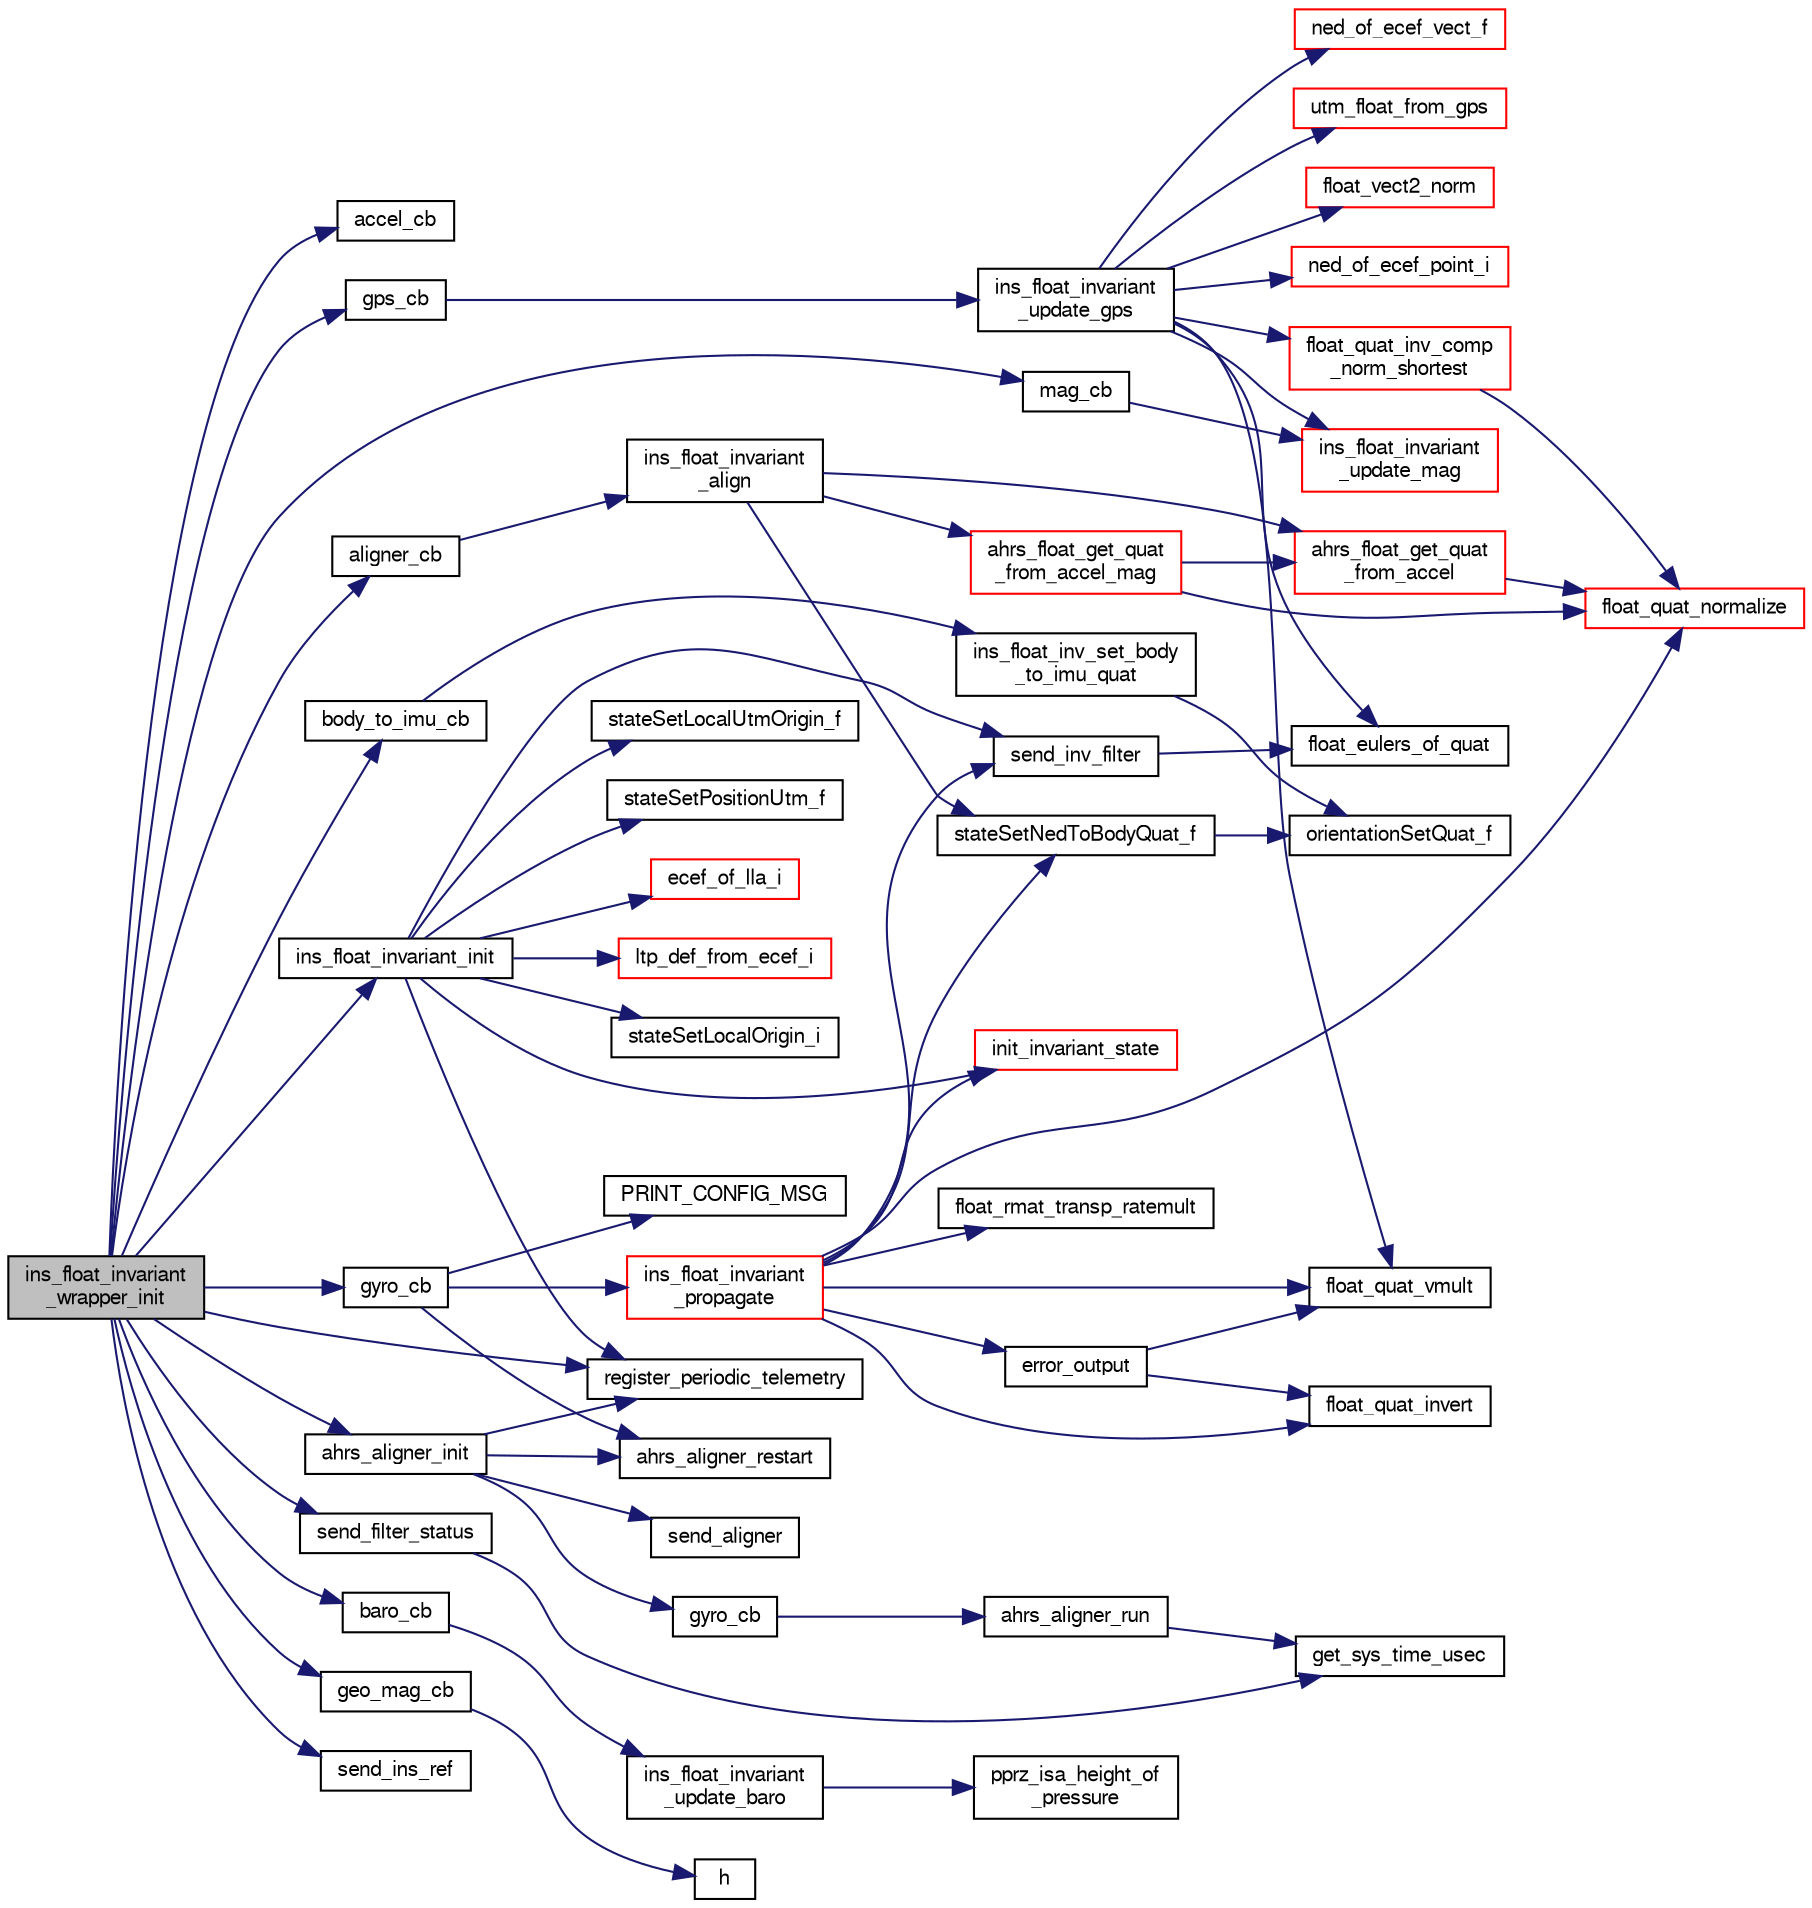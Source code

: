 digraph "ins_float_invariant_wrapper_init"
{
  edge [fontname="FreeSans",fontsize="10",labelfontname="FreeSans",labelfontsize="10"];
  node [fontname="FreeSans",fontsize="10",shape=record];
  rankdir="LR";
  Node1 [label="ins_float_invariant\l_wrapper_init",height=0.2,width=0.4,color="black", fillcolor="grey75", style="filled", fontcolor="black"];
  Node1 -> Node2 [color="midnightblue",fontsize="10",style="solid",fontname="FreeSans"];
  Node2 [label="accel_cb",height=0.2,width=0.4,color="black", fillcolor="white", style="filled",URL="$ins__float__invariant__wrapper_8c.html#aacd6b1869f263f90a6f1fbe777a87793"];
  Node1 -> Node3 [color="midnightblue",fontsize="10",style="solid",fontname="FreeSans"];
  Node3 [label="ahrs_aligner_init",height=0.2,width=0.4,color="black", fillcolor="white", style="filled",URL="$ahrs__aligner_8c.html#a321c9a82fcb75074c3041cbf6906e5ea"];
  Node3 -> Node4 [color="midnightblue",fontsize="10",style="solid",fontname="FreeSans"];
  Node4 [label="ahrs_aligner_restart",height=0.2,width=0.4,color="black", fillcolor="white", style="filled",URL="$ahrs__aligner_8c.html#aa098ebf986653894df0c6e03bf86354e"];
  Node3 -> Node5 [color="midnightblue",fontsize="10",style="solid",fontname="FreeSans"];
  Node5 [label="gyro_cb",height=0.2,width=0.4,color="black", fillcolor="white", style="filled",URL="$ahrs__aligner_8c.html#a47e1ea35fdb43af72537c6c9f38b889d"];
  Node5 -> Node6 [color="midnightblue",fontsize="10",style="solid",fontname="FreeSans"];
  Node6 [label="ahrs_aligner_run",height=0.2,width=0.4,color="black", fillcolor="white", style="filled",URL="$ahrs__aligner_8c.html#aa8c5b5a4ce38e0dd4e1234bad8adf92d"];
  Node6 -> Node7 [color="midnightblue",fontsize="10",style="solid",fontname="FreeSans"];
  Node7 [label="get_sys_time_usec",height=0.2,width=0.4,color="black", fillcolor="white", style="filled",URL="$chibios_2mcu__periph_2sys__time__arch_8c.html#a7ddfef1f78a56c6b4c4c536b5d670bfb",tooltip="Get the time in microseconds since startup. "];
  Node3 -> Node8 [color="midnightblue",fontsize="10",style="solid",fontname="FreeSans"];
  Node8 [label="register_periodic_telemetry",height=0.2,width=0.4,color="black", fillcolor="white", style="filled",URL="$telemetry_8c.html#a8b8cf43739f06c54d16370c141b541a0",tooltip="Register a telemetry callback function. "];
  Node3 -> Node9 [color="midnightblue",fontsize="10",style="solid",fontname="FreeSans"];
  Node9 [label="send_aligner",height=0.2,width=0.4,color="black", fillcolor="white", style="filled",URL="$ahrs__aligner_8c.html#abe64b23cba24d9f6d4efd4773d3c8d1e"];
  Node1 -> Node10 [color="midnightblue",fontsize="10",style="solid",fontname="FreeSans"];
  Node10 [label="aligner_cb",height=0.2,width=0.4,color="black", fillcolor="white", style="filled",URL="$ins__float__invariant__wrapper_8c.html#abb508f672663ab1485eae5b9e1799f21"];
  Node10 -> Node11 [color="midnightblue",fontsize="10",style="solid",fontname="FreeSans"];
  Node11 [label="ins_float_invariant\l_align",height=0.2,width=0.4,color="black", fillcolor="white", style="filled",URL="$ins__float__invariant_8c.html#a20f38b74cafe0e2f82412fe7a66dc806"];
  Node11 -> Node12 [color="midnightblue",fontsize="10",style="solid",fontname="FreeSans"];
  Node12 [label="ahrs_float_get_quat\l_from_accel",height=0.2,width=0.4,color="red", fillcolor="white", style="filled",URL="$ahrs__float__utils_8h.html#ab9b9f47127bec250cb42814794dda184",tooltip="Compute a quaternion representing roll and pitch from an accelerometer measurement. "];
  Node12 -> Node13 [color="midnightblue",fontsize="10",style="solid",fontname="FreeSans"];
  Node13 [label="float_quat_normalize",height=0.2,width=0.4,color="red", fillcolor="white", style="filled",URL="$group__math__algebra__float.html#ga010393da7c94f197d0161a0071862041"];
  Node11 -> Node14 [color="midnightblue",fontsize="10",style="solid",fontname="FreeSans"];
  Node14 [label="ahrs_float_get_quat\l_from_accel_mag",height=0.2,width=0.4,color="red", fillcolor="white", style="filled",URL="$ahrs__float__utils_8h.html#a417a9a4e580b992140640e70992a2a01"];
  Node14 -> Node12 [color="midnightblue",fontsize="10",style="solid",fontname="FreeSans"];
  Node14 -> Node13 [color="midnightblue",fontsize="10",style="solid",fontname="FreeSans"];
  Node11 -> Node15 [color="midnightblue",fontsize="10",style="solid",fontname="FreeSans"];
  Node15 [label="stateSetNedToBodyQuat_f",height=0.2,width=0.4,color="black", fillcolor="white", style="filled",URL="$group__state__attitude.html#ga08c015e6feca07c5c0976f1d2d28c31e",tooltip="Set vehicle body attitude from quaternion (float). "];
  Node15 -> Node16 [color="midnightblue",fontsize="10",style="solid",fontname="FreeSans"];
  Node16 [label="orientationSetQuat_f",height=0.2,width=0.4,color="black", fillcolor="white", style="filled",URL="$group__math__orientation__representation.html#ga35d21d17eb2d2ef8352f0aceb8ad7001",tooltip="Set vehicle body attitude from quaternion (float). "];
  Node1 -> Node17 [color="midnightblue",fontsize="10",style="solid",fontname="FreeSans"];
  Node17 [label="baro_cb",height=0.2,width=0.4,color="black", fillcolor="white", style="filled",URL="$ins__float__invariant__wrapper_8c.html#a92209191a3ecc53fc4adaafd0fe82933"];
  Node17 -> Node18 [color="midnightblue",fontsize="10",style="solid",fontname="FreeSans"];
  Node18 [label="ins_float_invariant\l_update_baro",height=0.2,width=0.4,color="black", fillcolor="white", style="filled",URL="$ins__float__invariant_8c.html#ab10a69f505b95e3513f45a05abf08edb"];
  Node18 -> Node19 [color="midnightblue",fontsize="10",style="solid",fontname="FreeSans"];
  Node19 [label="pprz_isa_height_of\l_pressure",height=0.2,width=0.4,color="black", fillcolor="white", style="filled",URL="$group__math__isa.html#ga133268df708f6ee3b953bb291e8db342",tooltip="Get relative altitude from pressure (using simplified equation). "];
  Node1 -> Node20 [color="midnightblue",fontsize="10",style="solid",fontname="FreeSans"];
  Node20 [label="body_to_imu_cb",height=0.2,width=0.4,color="black", fillcolor="white", style="filled",URL="$ins__float__invariant__wrapper_8c.html#ab5f6300c213088a4ea0598baafb5e736"];
  Node20 -> Node21 [color="midnightblue",fontsize="10",style="solid",fontname="FreeSans"];
  Node21 [label="ins_float_inv_set_body\l_to_imu_quat",height=0.2,width=0.4,color="black", fillcolor="white", style="filled",URL="$ins__float__invariant_8c.html#ad770f4835ea32cfbb8c9ae96100a05e2"];
  Node21 -> Node16 [color="midnightblue",fontsize="10",style="solid",fontname="FreeSans"];
  Node1 -> Node22 [color="midnightblue",fontsize="10",style="solid",fontname="FreeSans"];
  Node22 [label="geo_mag_cb",height=0.2,width=0.4,color="black", fillcolor="white", style="filled",URL="$ins__float__invariant__wrapper_8c.html#ab4e8744a32b22245ff10f367b2b7c6b3"];
  Node22 -> Node23 [color="midnightblue",fontsize="10",style="solid",fontname="FreeSans"];
  Node23 [label="h",height=0.2,width=0.4,color="black", fillcolor="white", style="filled",URL="$UKF__Wind__Estimator_8c.html#a1b540e52aff26922bc43ff126fa35270"];
  Node1 -> Node24 [color="midnightblue",fontsize="10",style="solid",fontname="FreeSans"];
  Node24 [label="gps_cb",height=0.2,width=0.4,color="black", fillcolor="white", style="filled",URL="$ins__float__invariant__wrapper_8c.html#a1c1656ce80fe1f1ad49fea691164dbf8"];
  Node24 -> Node25 [color="midnightblue",fontsize="10",style="solid",fontname="FreeSans"];
  Node25 [label="ins_float_invariant\l_update_gps",height=0.2,width=0.4,color="black", fillcolor="white", style="filled",URL="$ins__float__invariant_8c.html#a61e3f6c5195a9e0e99428c7cb5981382"];
  Node25 -> Node26 [color="midnightblue",fontsize="10",style="solid",fontname="FreeSans"];
  Node26 [label="float_eulers_of_quat",height=0.2,width=0.4,color="black", fillcolor="white", style="filled",URL="$group__math__algebra__float.html#gacd48accfe6eaac320b0d651d894e1db8",tooltip="euler rotation &#39;ZYX&#39; "];
  Node25 -> Node27 [color="midnightblue",fontsize="10",style="solid",fontname="FreeSans"];
  Node27 [label="float_quat_inv_comp\l_norm_shortest",height=0.2,width=0.4,color="red", fillcolor="white", style="filled",URL="$group__math__algebra__float.html#ga154c3d68389b47e11fcdace73b1d75a7",tooltip="Composition (multiplication) of two quaternions with normalization. "];
  Node27 -> Node13 [color="midnightblue",fontsize="10",style="solid",fontname="FreeSans"];
  Node25 -> Node28 [color="midnightblue",fontsize="10",style="solid",fontname="FreeSans"];
  Node28 [label="float_quat_vmult",height=0.2,width=0.4,color="black", fillcolor="white", style="filled",URL="$group__math__algebra__float.html#gaba11f83e0b801a4b10a5f4b417eca171",tooltip="rotate 3D vector by quaternion. "];
  Node25 -> Node29 [color="midnightblue",fontsize="10",style="solid",fontname="FreeSans"];
  Node29 [label="float_vect2_norm",height=0.2,width=0.4,color="red", fillcolor="white", style="filled",URL="$group__math__algebra__float.html#gaa582daa9c1806cc8bfe7638a54a198da"];
  Node25 -> Node30 [color="midnightblue",fontsize="10",style="solid",fontname="FreeSans"];
  Node30 [label="ins_float_invariant\l_update_mag",height=0.2,width=0.4,color="red", fillcolor="white", style="filled",URL="$ins__float__invariant_8c.html#a8b37e7cd344aafd9ed124a7775a9a92e"];
  Node25 -> Node31 [color="midnightblue",fontsize="10",style="solid",fontname="FreeSans"];
  Node31 [label="ned_of_ecef_point_i",height=0.2,width=0.4,color="red", fillcolor="white", style="filled",URL="$group__math__geodetic__int.html#ga9307e97057d51e781def8a03dea804f6",tooltip="Convert a point from ECEF to local NED. "];
  Node25 -> Node32 [color="midnightblue",fontsize="10",style="solid",fontname="FreeSans"];
  Node32 [label="ned_of_ecef_vect_f",height=0.2,width=0.4,color="red", fillcolor="white", style="filled",URL="$pprz__geodetic__float_8c.html#ac36c2e51de3064e3919a1f58f884342e"];
  Node25 -> Node33 [color="midnightblue",fontsize="10",style="solid",fontname="FreeSans"];
  Node33 [label="utm_float_from_gps",height=0.2,width=0.4,color="red", fillcolor="white", style="filled",URL="$gps_8c.html#a1343b41c94f919a6a593b958b275683f",tooltip="Convenience functions to get utm position from GPS state. "];
  Node1 -> Node34 [color="midnightblue",fontsize="10",style="solid",fontname="FreeSans"];
  Node34 [label="gyro_cb",height=0.2,width=0.4,color="black", fillcolor="white", style="filled",URL="$ins__float__invariant__wrapper_8c.html#a47e1ea35fdb43af72537c6c9f38b889d",tooltip="Call ins_float_invariant_propagate on new gyro measurements. "];
  Node34 -> Node4 [color="midnightblue",fontsize="10",style="solid",fontname="FreeSans"];
  Node34 -> Node35 [color="midnightblue",fontsize="10",style="solid",fontname="FreeSans"];
  Node35 [label="ins_float_invariant\l_propagate",height=0.2,width=0.4,color="red", fillcolor="white", style="filled",URL="$ins__float__invariant_8c.html#a3295f5f304de90dd15c0465967c3b89f"];
  Node35 -> Node36 [color="midnightblue",fontsize="10",style="solid",fontname="FreeSans"];
  Node36 [label="error_output",height=0.2,width=0.4,color="black", fillcolor="white", style="filled",URL="$ins__float__invariant_8c.html#ac0fc54bd359850973c5cd1307df31da0",tooltip="Compute correction vectors E = ( ŷ - y ) LE, ME, NE, OE : ( gain matrix * error ) ..."];
  Node36 -> Node37 [color="midnightblue",fontsize="10",style="solid",fontname="FreeSans"];
  Node37 [label="float_quat_invert",height=0.2,width=0.4,color="black", fillcolor="white", style="filled",URL="$group__math__algebra__float.html#gacd71810b99ae462101d967468d0dcb25"];
  Node36 -> Node28 [color="midnightblue",fontsize="10",style="solid",fontname="FreeSans"];
  Node35 -> Node37 [color="midnightblue",fontsize="10",style="solid",fontname="FreeSans"];
  Node35 -> Node13 [color="midnightblue",fontsize="10",style="solid",fontname="FreeSans"];
  Node35 -> Node28 [color="midnightblue",fontsize="10",style="solid",fontname="FreeSans"];
  Node35 -> Node38 [color="midnightblue",fontsize="10",style="solid",fontname="FreeSans"];
  Node38 [label="float_rmat_transp_ratemult",height=0.2,width=0.4,color="black", fillcolor="white", style="filled",URL="$group__math__algebra__float.html#gaaf793c59eaba758a63cf467c377ea532",tooltip="rotate anglular rates by transposed rotation matrix. "];
  Node35 -> Node39 [color="midnightblue",fontsize="10",style="solid",fontname="FreeSans"];
  Node39 [label="init_invariant_state",height=0.2,width=0.4,color="red", fillcolor="white", style="filled",URL="$ins__float__invariant_8c.html#a5be5e848a4326763bf2bf0ab5ec053b5"];
  Node35 -> Node40 [color="midnightblue",fontsize="10",style="solid",fontname="FreeSans"];
  Node40 [label="send_inv_filter",height=0.2,width=0.4,color="black", fillcolor="white", style="filled",URL="$ins__float__invariant_8c.html#a13fc1b4c93e8bcbc055c5a147129a03d"];
  Node40 -> Node26 [color="midnightblue",fontsize="10",style="solid",fontname="FreeSans"];
  Node35 -> Node15 [color="midnightblue",fontsize="10",style="solid",fontname="FreeSans"];
  Node34 -> Node41 [color="midnightblue",fontsize="10",style="solid",fontname="FreeSans"];
  Node41 [label="PRINT_CONFIG_MSG",height=0.2,width=0.4,color="black", fillcolor="white", style="filled",URL="$ins__vectornav_8c.html#aa01d3425df2eb0f33ced38c9d8fa8f05"];
  Node1 -> Node42 [color="midnightblue",fontsize="10",style="solid",fontname="FreeSans"];
  Node42 [label="ins_float_invariant_init",height=0.2,width=0.4,color="black", fillcolor="white", style="filled",URL="$ins__float__invariant_8c.html#a337aa9b464c923af97d19ec0bfdb6f02"];
  Node42 -> Node43 [color="midnightblue",fontsize="10",style="solid",fontname="FreeSans"];
  Node43 [label="ecef_of_lla_i",height=0.2,width=0.4,color="red", fillcolor="white", style="filled",URL="$group__math__geodetic__int.html#ga386f7bf340618bf1454ca2a3b5086100",tooltip="Convert a LLA to ECEF. "];
  Node42 -> Node39 [color="midnightblue",fontsize="10",style="solid",fontname="FreeSans"];
  Node42 -> Node44 [color="midnightblue",fontsize="10",style="solid",fontname="FreeSans"];
  Node44 [label="ltp_def_from_ecef_i",height=0.2,width=0.4,color="red", fillcolor="white", style="filled",URL="$group__math__geodetic__int.html#ga5afd098a83e572b854e157486ccb569f"];
  Node42 -> Node8 [color="midnightblue",fontsize="10",style="solid",fontname="FreeSans"];
  Node42 -> Node40 [color="midnightblue",fontsize="10",style="solid",fontname="FreeSans"];
  Node42 -> Node45 [color="midnightblue",fontsize="10",style="solid",fontname="FreeSans"];
  Node45 [label="stateSetLocalOrigin_i",height=0.2,width=0.4,color="black", fillcolor="white", style="filled",URL="$group__state__position.html#gacc086fcd500269371c8c6eabbf3d557e",tooltip="Set the local (flat earth) coordinate frame origin (int). "];
  Node42 -> Node46 [color="midnightblue",fontsize="10",style="solid",fontname="FreeSans"];
  Node46 [label="stateSetLocalUtmOrigin_f",height=0.2,width=0.4,color="black", fillcolor="white", style="filled",URL="$group__state__position.html#gae180e6252c12221500767c9a4a34b20d",tooltip="Set the local (flat earth) coordinate frame origin from UTM (float). "];
  Node42 -> Node47 [color="midnightblue",fontsize="10",style="solid",fontname="FreeSans"];
  Node47 [label="stateSetPositionUtm_f",height=0.2,width=0.4,color="black", fillcolor="white", style="filled",URL="$group__state__position.html#gac6c73e42fc6b5891cb23454ad9c68c92",tooltip="Set position from UTM coordinates (float). "];
  Node1 -> Node48 [color="midnightblue",fontsize="10",style="solid",fontname="FreeSans"];
  Node48 [label="mag_cb",height=0.2,width=0.4,color="black", fillcolor="white", style="filled",URL="$ins__float__invariant__wrapper_8c.html#a49cc1e545848b85016af530049991c02"];
  Node48 -> Node30 [color="midnightblue",fontsize="10",style="solid",fontname="FreeSans"];
  Node1 -> Node8 [color="midnightblue",fontsize="10",style="solid",fontname="FreeSans"];
  Node1 -> Node49 [color="midnightblue",fontsize="10",style="solid",fontname="FreeSans"];
  Node49 [label="send_filter_status",height=0.2,width=0.4,color="black", fillcolor="white", style="filled",URL="$ins__float__invariant__wrapper_8c.html#a85585514fc863f0407a3f5e85ad9d398"];
  Node49 -> Node7 [color="midnightblue",fontsize="10",style="solid",fontname="FreeSans"];
  Node1 -> Node50 [color="midnightblue",fontsize="10",style="solid",fontname="FreeSans"];
  Node50 [label="send_ins_ref",height=0.2,width=0.4,color="black", fillcolor="white", style="filled",URL="$ins__float__invariant__wrapper_8c.html#a6f4ee4900038e15bf441a679acfa913a"];
}
